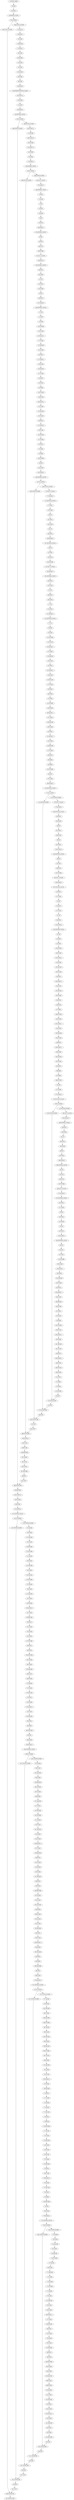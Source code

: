 digraph{
"3:SYNTH_START" -> "3:ILOAD";
"3:ILOAD" -> "5:ALOAD_0";
"5:ALOAD_0" -> "6:GETFIELD_QUICK";
"6:GETFIELD_QUICK" -> "9:IF_ICMPGE";
"9:IF_ICMPGE" -> "846:SYNTH_DUMMY";
"9:IF_ICMPGE" -> "-846:SYNTH_DUMMY";
"846:SYNTH_DUMMY" -> "846:SYNTH_PHI";
"-846:SYNTH_DUMMY" -> "12:ALOAD_0";
"12:ALOAD_0" -> "13:ALOAD_1";
"13:ALOAD_1" -> "14:ILOAD";
"14:ILOAD" -> "16:AALOAD";
"16:AALOAD" -> "17:ALOAD_2";
"17:ALOAD_2" -> "18:ILOAD";
"18:ILOAD" -> "20:AALOAD";
"20:AALOAD" -> "21:ALOAD";
"21:ALOAD" -> "23:ILOAD";
"23:ILOAD" -> "25:AALOAD";
"25:AALOAD" -> "26:ALOAD";
"26:ALOAD" -> "28:ILOAD";
"28:ILOAD" -> "30:AALOAD";
"30:AALOAD" -> "31:INVOKENONVIRTUAL_QUICK";
"31:INVOKENONVIRTUAL_QUICK" -> "34:ICONST_0";
"34:ICONST_0" -> "35:ISTORE";
"35:ISTORE" -> "37:ILOAD";
"37:ILOAD" -> "39:ALOAD_0";
"39:ALOAD_0" -> "40:GETFIELD_QUICK";
"40:GETFIELD_QUICK" -> "43:IF_ICMPGE";
"43:IF_ICMPGE" -> "880:SYNTH_DUMMY";
"43:IF_ICMPGE" -> "-880:SYNTH_DUMMY";
"880:SYNTH_DUMMY" -> "880:SYNTH_PHI";
"-880:SYNTH_DUMMY" -> "46:FCONST_0";
"46:FCONST_0" -> "47:FSTORE";
"504:RETURN" -> "505:ICONST_0";
"505:ICONST_0" -> "506:ISTORE";
"506:ISTORE" -> "508:ILOAD";
"508:ILOAD" -> "510:ALOAD_0";
"510:ALOAD_0" -> "511:GETFIELD_QUICK";
"511:GETFIELD_QUICK" -> "514:IF_ICMPGE";
"514:IF_ICMPGE" -> "1351:SYNTH_DUMMY";
"514:IF_ICMPGE" -> "-1351:SYNTH_DUMMY";
"1351:SYNTH_DUMMY" -> "1351:SYNTH_PHI";
"-1351:SYNTH_DUMMY" -> "517:ALOAD";
"517:ALOAD" -> "519:ILOAD";
"834:IINC" -> "837:GOTO";
"837:GOTO" -> "846:SYNTH_PHI";
"519:ILOAD" -> "521:AALOAD";
"521:AALOAD" -> "522:ILOAD";
"522:ILOAD" -> "524:FALOAD";
"524:FALOAD" -> "525:FSTORE";
"525:FSTORE" -> "527:ALOAD";
"527:ALOAD" -> "529:ILOAD";
"529:ILOAD" -> "531:AALOAD";
"531:AALOAD" -> "532:ILOAD";
"532:ILOAD" -> "534:FALOAD";
"534:FALOAD" -> "535:FSTORE";
"535:FSTORE" -> "537:ALOAD";
"537:ALOAD" -> "539:ILOAD";
"539:ILOAD" -> "541:AALOAD";
"541:AALOAD" -> "542:ILOAD";
"542:ILOAD" -> "544:FLOAD";
"544:FLOAD" -> "546:ALOAD_3";
"546:ALOAD_3" -> "547:ILOAD";
"547:ILOAD" -> "549:FALOAD";
"549:FALOAD" -> "550:FMUL";
"550:FMUL" -> "551:FLOAD";
"551:FLOAD" -> "553:ALOAD";
"553:ALOAD" -> "555:ILOAD";
"555:ILOAD" -> "557:FALOAD";
"557:FALOAD" -> "558:FMUL";
"558:FMUL" -> "559:FSUB";
"559:FSUB" -> "560:FASTORE";
"560:FASTORE" -> "561:ALOAD";
"561:ALOAD" -> "563:ILOAD";
"563:ILOAD" -> "565:AALOAD";
"565:AALOAD" -> "566:ILOAD";
"566:ILOAD" -> "568:FLOAD";
"568:FLOAD" -> "570:ALOAD";
"570:ALOAD" -> "572:ILOAD";
"572:ILOAD" -> "574:FALOAD";
"574:FALOAD" -> "575:FMUL";
"575:FMUL" -> "576:FLOAD";
"576:FLOAD" -> "578:ALOAD_3";
"578:ALOAD_3" -> "579:ILOAD";
"579:ILOAD" -> "581:FALOAD";
"581:FALOAD" -> "582:FMUL";
"582:FMUL" -> "583:FADD";
"583:FADD" -> "584:FASTORE";
"584:FASTORE" -> "585:IINC";
"585:IINC" -> "588:ILOAD";
"588:ILOAD" -> "590:ALOAD_0";
"590:ALOAD_0" -> "591:GETFIELD_QUICK";
"591:GETFIELD_QUICK" -> "594:IF_ICMPGE";
"594:IF_ICMPGE" -> "1431:SYNTH_DUMMY";
"594:IF_ICMPGE" -> "-1431:SYNTH_DUMMY";
"1431:SYNTH_DUMMY" -> "1431:SYNTH_PHI";
"-1431:SYNTH_DUMMY" -> "597:ALOAD";
"597:ALOAD" -> "599:ILOAD";
"830:NOP" -> "831:GOTO";
"831:GOTO" -> "1351:SYNTH_PHI";
"599:ILOAD" -> "601:AALOAD";
"601:AALOAD" -> "602:ILOAD";
"602:ILOAD" -> "604:FALOAD";
"604:FALOAD" -> "605:FSTORE";
"605:FSTORE" -> "607:ALOAD";
"607:ALOAD" -> "609:ILOAD";
"609:ILOAD" -> "611:AALOAD";
"611:AALOAD" -> "612:ILOAD";
"612:ILOAD" -> "614:FALOAD";
"614:FALOAD" -> "615:FSTORE";
"615:FSTORE" -> "617:ALOAD";
"617:ALOAD" -> "619:ILOAD";
"619:ILOAD" -> "621:AALOAD";
"621:AALOAD" -> "622:ILOAD";
"622:ILOAD" -> "624:FLOAD";
"624:FLOAD" -> "626:ALOAD_3";
"626:ALOAD_3" -> "627:ILOAD";
"627:ILOAD" -> "629:FALOAD";
"629:FALOAD" -> "630:FMUL";
"630:FMUL" -> "631:FLOAD";
"631:FLOAD" -> "633:ALOAD";
"633:ALOAD" -> "635:ILOAD";
"635:ILOAD" -> "637:FALOAD";
"637:FALOAD" -> "638:FMUL";
"638:FMUL" -> "639:FSUB";
"639:FSUB" -> "640:FASTORE";
"640:FASTORE" -> "641:ALOAD";
"641:ALOAD" -> "643:ILOAD";
"643:ILOAD" -> "645:AALOAD";
"645:AALOAD" -> "646:ILOAD";
"646:ILOAD" -> "648:FLOAD";
"648:FLOAD" -> "650:ALOAD";
"650:ALOAD" -> "652:ILOAD";
"652:ILOAD" -> "654:FALOAD";
"654:FALOAD" -> "655:FMUL";
"655:FMUL" -> "656:FLOAD";
"656:FLOAD" -> "658:ALOAD_3";
"658:ALOAD_3" -> "659:ILOAD";
"659:ILOAD" -> "661:FALOAD";
"661:FALOAD" -> "662:FMUL";
"662:FMUL" -> "663:FADD";
"663:FADD" -> "664:FASTORE";
"664:FASTORE" -> "665:IINC";
"665:IINC" -> "668:ILOAD";
"668:ILOAD" -> "670:ALOAD_0";
"670:ALOAD_0" -> "671:GETFIELD_QUICK";
"671:GETFIELD_QUICK" -> "674:IF_ICMPGE";
"674:IF_ICMPGE" -> "1511:SYNTH_DUMMY";
"674:IF_ICMPGE" -> "-1511:SYNTH_DUMMY";
"1511:SYNTH_DUMMY" -> "1511:SYNTH_PHI";
"-1511:SYNTH_DUMMY" -> "677:ALOAD";
"677:ALOAD" -> "679:ILOAD";
"829:NOP" -> "1431:SYNTH_PHI";
"679:ILOAD" -> "681:AALOAD";
"681:AALOAD" -> "682:ILOAD";
"682:ILOAD" -> "684:FALOAD";
"684:FALOAD" -> "685:FSTORE";
"685:FSTORE" -> "687:ALOAD";
"687:ALOAD" -> "689:ILOAD";
"689:ILOAD" -> "691:AALOAD";
"691:AALOAD" -> "692:ILOAD";
"692:ILOAD" -> "694:FALOAD";
"694:FALOAD" -> "695:FSTORE";
"695:FSTORE" -> "697:ALOAD";
"697:ALOAD" -> "699:ILOAD";
"699:ILOAD" -> "701:AALOAD";
"701:AALOAD" -> "702:ILOAD";
"702:ILOAD" -> "704:FLOAD";
"704:FLOAD" -> "706:ALOAD_3";
"706:ALOAD_3" -> "707:ILOAD";
"707:ILOAD" -> "709:FALOAD";
"709:FALOAD" -> "710:FMUL";
"710:FMUL" -> "711:FLOAD";
"711:FLOAD" -> "713:ALOAD";
"713:ALOAD" -> "715:ILOAD";
"715:ILOAD" -> "717:FALOAD";
"717:FALOAD" -> "718:FMUL";
"718:FMUL" -> "719:FSUB";
"719:FSUB" -> "720:FASTORE";
"720:FASTORE" -> "721:ALOAD";
"721:ALOAD" -> "723:ILOAD";
"723:ILOAD" -> "725:AALOAD";
"725:AALOAD" -> "726:ILOAD";
"726:ILOAD" -> "728:FLOAD";
"728:FLOAD" -> "730:ALOAD";
"730:ALOAD" -> "732:ILOAD";
"732:ILOAD" -> "734:FALOAD";
"734:FALOAD" -> "735:FMUL";
"735:FMUL" -> "736:FLOAD";
"736:FLOAD" -> "738:ALOAD_3";
"738:ALOAD_3" -> "739:ILOAD";
"739:ILOAD" -> "741:FALOAD";
"741:FALOAD" -> "742:FMUL";
"742:FMUL" -> "743:FADD";
"743:FADD" -> "744:FASTORE";
"744:FASTORE" -> "745:IINC";
"745:IINC" -> "748:ILOAD";
"748:ILOAD" -> "750:ALOAD_0";
"750:ALOAD_0" -> "751:GETFIELD_QUICK";
"751:GETFIELD_QUICK" -> "754:IF_ICMPGE";
"754:IF_ICMPGE" -> "1591:SYNTH_DUMMY";
"754:IF_ICMPGE" -> "-1591:SYNTH_DUMMY";
"1591:SYNTH_DUMMY" -> "1591:SYNTH_PHI";
"-1591:SYNTH_DUMMY" -> "757:ALOAD";
"757:ALOAD" -> "759:ILOAD";
"828:NOP" -> "1511:SYNTH_PHI";
"759:ILOAD" -> "761:AALOAD";
"761:AALOAD" -> "762:ILOAD";
"762:ILOAD" -> "764:FALOAD";
"764:FALOAD" -> "765:FSTORE";
"765:FSTORE" -> "767:ALOAD";
"767:ALOAD" -> "769:ILOAD";
"769:ILOAD" -> "771:AALOAD";
"771:AALOAD" -> "772:ILOAD";
"772:ILOAD" -> "774:FALOAD";
"774:FALOAD" -> "775:FSTORE";
"775:FSTORE" -> "777:ALOAD";
"777:ALOAD" -> "779:ILOAD";
"779:ILOAD" -> "781:AALOAD";
"781:AALOAD" -> "782:ILOAD";
"782:ILOAD" -> "784:FLOAD";
"784:FLOAD" -> "786:ALOAD_3";
"786:ALOAD_3" -> "787:ILOAD";
"787:ILOAD" -> "789:FALOAD";
"789:FALOAD" -> "790:FMUL";
"790:FMUL" -> "791:FLOAD";
"791:FLOAD" -> "793:ALOAD";
"793:ALOAD" -> "795:ILOAD";
"795:ILOAD" -> "797:FALOAD";
"797:FALOAD" -> "798:FMUL";
"798:FMUL" -> "799:FSUB";
"799:FSUB" -> "800:FASTORE";
"800:FASTORE" -> "801:ALOAD";
"801:ALOAD" -> "803:ILOAD";
"803:ILOAD" -> "805:AALOAD";
"805:AALOAD" -> "806:ILOAD";
"806:ILOAD" -> "808:FLOAD";
"808:FLOAD" -> "810:ALOAD";
"810:ALOAD" -> "812:ILOAD";
"812:ILOAD" -> "814:FALOAD";
"814:FALOAD" -> "815:FMUL";
"815:FMUL" -> "816:FLOAD";
"816:FLOAD" -> "818:ALOAD_3";
"818:ALOAD_3" -> "819:ILOAD";
"819:ILOAD" -> "821:FALOAD";
"821:FALOAD" -> "822:FMUL";
"822:FMUL" -> "823:FADD";
"823:FADD" -> "824:FASTORE";
"824:FASTORE" -> "825:IINC";
"825:IINC" -> "1591:SYNTH_PHI";
"47:FSTORE" -> "49:FCONST_0";
"49:FCONST_0" -> "50:FSTORE";
"50:FSTORE" -> "52:ICONST_0";
"52:ICONST_0" -> "53:ISTORE";
"53:ISTORE" -> "55:ILOAD";
"55:ILOAD" -> "57:ALOAD_0";
"57:ALOAD_0" -> "58:GETFIELD_QUICK";
"58:GETFIELD_QUICK" -> "61:IF_ICMPGE";
"61:IF_ICMPGE" -> "898:SYNTH_DUMMY";
"61:IF_ICMPGE" -> "-898:SYNTH_DUMMY";
"898:SYNTH_DUMMY" -> "898:SYNTH_PHI";
"-898:SYNTH_DUMMY" -> "64:LDC_W_QUICK";
"64:LDC_W_QUICK" -> "67:ALOAD_0";
"485:ALOAD_3" -> "486:ILOAD";
"486:ILOAD" -> "488:FLOAD";
"488:FLOAD" -> "490:FASTORE";
"490:FASTORE" -> "491:ALOAD";
"491:ALOAD" -> "493:ILOAD";
"493:ILOAD" -> "495:FLOAD";
"495:FLOAD" -> "497:FASTORE";
"497:FASTORE" -> "498:IINC";
"498:IINC" -> "501:GOTO";
"501:GOTO" -> "880:SYNTH_PHI";
"67:ALOAD_0" -> "68:GETFIELD_QUICK";
"68:GETFIELD_QUICK" -> "71:FMUL";
"71:FMUL" -> "72:ILOAD";
"72:ILOAD" -> "74:I2F";
"74:I2F" -> "75:FMUL";
"75:FMUL" -> "76:ILOAD";
"76:ILOAD" -> "78:I2F";
"78:I2F" -> "79:FMUL";
"79:FMUL" -> "80:ALOAD_0";
"80:ALOAD_0" -> "81:GETFIELD_QUICK";
"81:GETFIELD_QUICK" -> "84:I2F";
"84:I2F" -> "85:FDIV";
"85:FDIV" -> "86:FCOS";
"86:FCOS" -> "89:FSTORE";
"89:FSTORE" -> "91:LDC_W_QUICK";
"91:LDC_W_QUICK" -> "94:ALOAD_0";
"94:ALOAD_0" -> "95:GETFIELD_QUICK";
"95:GETFIELD_QUICK" -> "98:FMUL";
"98:FMUL" -> "99:ILOAD";
"99:ILOAD" -> "101:I2F";
"101:I2F" -> "102:FMUL";
"102:FMUL" -> "103:ILOAD";
"103:ILOAD" -> "105:I2F";
"105:I2F" -> "106:FMUL";
"106:FMUL" -> "107:ALOAD_0";
"107:ALOAD_0" -> "108:GETFIELD_QUICK";
"108:GETFIELD_QUICK" -> "111:I2F";
"111:I2F" -> "112:FDIV";
"112:FDIV" -> "113:FSIN";
"113:FSIN" -> "116:FSTORE";
"116:FSTORE" -> "118:FLOAD";
"118:FLOAD" -> "120:ALOAD_1";
"120:ALOAD_1" -> "121:ILOAD";
"121:ILOAD" -> "123:FALOAD";
"123:FALOAD" -> "124:FLOAD";
"124:FLOAD" -> "126:FMUL";
"126:FMUL" -> "127:ALOAD_2";
"127:ALOAD_2" -> "128:ILOAD";
"128:ILOAD" -> "130:FALOAD";
"130:FALOAD" -> "131:FLOAD";
"131:FLOAD" -> "133:FMUL";
"133:FMUL" -> "134:FSUB";
"134:FSUB" -> "135:FADD";
"135:FADD" -> "136:FSTORE";
"136:FSTORE" -> "138:FLOAD";
"138:FLOAD" -> "140:ALOAD_1";
"140:ALOAD_1" -> "141:ILOAD";
"141:ILOAD" -> "143:FALOAD";
"143:FALOAD" -> "144:FLOAD";
"144:FLOAD" -> "146:FMUL";
"146:FMUL" -> "147:ALOAD_2";
"147:ALOAD_2" -> "148:ILOAD";
"148:ILOAD" -> "150:FALOAD";
"150:FALOAD" -> "151:FLOAD";
"151:FLOAD" -> "153:FMUL";
"153:FMUL" -> "154:FADD";
"154:FADD" -> "155:FADD";
"155:FADD" -> "156:FSTORE";
"156:FSTORE" -> "158:IINC";
"158:IINC" -> "161:ILOAD";
"161:ILOAD" -> "163:ALOAD_0";
"163:ALOAD_0" -> "164:GETFIELD_QUICK";
"164:GETFIELD_QUICK" -> "167:IF_ICMPGE";
"167:IF_ICMPGE" -> "1004:SYNTH_DUMMY";
"167:IF_ICMPGE" -> "-1004:SYNTH_DUMMY";
"1004:SYNTH_DUMMY" -> "1004:SYNTH_PHI";
"-1004:SYNTH_DUMMY" -> "170:LDC_W_QUICK";
"170:LDC_W_QUICK" -> "173:ALOAD_0";
"481:NOP" -> "482:GOTO";
"482:GOTO" -> "898:SYNTH_PHI";
"173:ALOAD_0" -> "174:GETFIELD_QUICK";
"174:GETFIELD_QUICK" -> "177:FMUL";
"177:FMUL" -> "178:ILOAD";
"178:ILOAD" -> "180:I2F";
"180:I2F" -> "181:FMUL";
"181:FMUL" -> "182:ILOAD";
"182:ILOAD" -> "184:I2F";
"184:I2F" -> "185:FMUL";
"185:FMUL" -> "186:ALOAD_0";
"186:ALOAD_0" -> "187:GETFIELD_QUICK";
"187:GETFIELD_QUICK" -> "190:I2F";
"190:I2F" -> "191:FDIV";
"191:FDIV" -> "192:FCOS";
"192:FCOS" -> "195:FSTORE";
"195:FSTORE" -> "197:LDC_W_QUICK";
"197:LDC_W_QUICK" -> "200:ALOAD_0";
"200:ALOAD_0" -> "201:GETFIELD_QUICK";
"201:GETFIELD_QUICK" -> "204:FMUL";
"204:FMUL" -> "205:ILOAD";
"205:ILOAD" -> "207:I2F";
"207:I2F" -> "208:FMUL";
"208:FMUL" -> "209:ILOAD";
"209:ILOAD" -> "211:I2F";
"211:I2F" -> "212:FMUL";
"212:FMUL" -> "213:ALOAD_0";
"213:ALOAD_0" -> "214:GETFIELD_QUICK";
"214:GETFIELD_QUICK" -> "217:I2F";
"217:I2F" -> "218:FDIV";
"218:FDIV" -> "219:FSIN";
"219:FSIN" -> "222:FSTORE";
"222:FSTORE" -> "224:FLOAD";
"224:FLOAD" -> "226:ALOAD_1";
"226:ALOAD_1" -> "227:ILOAD";
"227:ILOAD" -> "229:FALOAD";
"229:FALOAD" -> "230:FLOAD";
"230:FLOAD" -> "232:FMUL";
"232:FMUL" -> "233:ALOAD_2";
"233:ALOAD_2" -> "234:ILOAD";
"234:ILOAD" -> "236:FALOAD";
"236:FALOAD" -> "237:FLOAD";
"237:FLOAD" -> "239:FMUL";
"239:FMUL" -> "240:FSUB";
"240:FSUB" -> "241:FADD";
"241:FADD" -> "242:FSTORE";
"242:FSTORE" -> "244:FLOAD";
"244:FLOAD" -> "246:ALOAD_1";
"246:ALOAD_1" -> "247:ILOAD";
"247:ILOAD" -> "249:FALOAD";
"249:FALOAD" -> "250:FLOAD";
"250:FLOAD" -> "252:FMUL";
"252:FMUL" -> "253:ALOAD_2";
"253:ALOAD_2" -> "254:ILOAD";
"254:ILOAD" -> "256:FALOAD";
"256:FALOAD" -> "257:FLOAD";
"257:FLOAD" -> "259:FMUL";
"259:FMUL" -> "260:FADD";
"260:FADD" -> "261:FADD";
"261:FADD" -> "262:FSTORE";
"262:FSTORE" -> "264:IINC";
"264:IINC" -> "267:ILOAD";
"267:ILOAD" -> "269:ALOAD_0";
"269:ALOAD_0" -> "270:GETFIELD_QUICK";
"270:GETFIELD_QUICK" -> "273:IF_ICMPGE";
"273:IF_ICMPGE" -> "1110:SYNTH_DUMMY";
"273:IF_ICMPGE" -> "-1110:SYNTH_DUMMY";
"1110:SYNTH_DUMMY" -> "1110:SYNTH_PHI";
"-1110:SYNTH_DUMMY" -> "276:LDC_W_QUICK";
"276:LDC_W_QUICK" -> "279:ALOAD_0";
"480:NOP" -> "1004:SYNTH_PHI";
"279:ALOAD_0" -> "280:GETFIELD_QUICK";
"280:GETFIELD_QUICK" -> "283:FMUL";
"283:FMUL" -> "284:ILOAD";
"284:ILOAD" -> "286:I2F";
"286:I2F" -> "287:FMUL";
"287:FMUL" -> "288:ILOAD";
"288:ILOAD" -> "290:I2F";
"290:I2F" -> "291:FMUL";
"291:FMUL" -> "292:ALOAD_0";
"292:ALOAD_0" -> "293:GETFIELD_QUICK";
"293:GETFIELD_QUICK" -> "296:I2F";
"296:I2F" -> "297:FDIV";
"297:FDIV" -> "298:FCOS";
"298:FCOS" -> "301:FSTORE";
"301:FSTORE" -> "303:LDC_W_QUICK";
"303:LDC_W_QUICK" -> "306:ALOAD_0";
"306:ALOAD_0" -> "307:GETFIELD_QUICK";
"307:GETFIELD_QUICK" -> "310:FMUL";
"310:FMUL" -> "311:ILOAD";
"311:ILOAD" -> "313:I2F";
"313:I2F" -> "314:FMUL";
"314:FMUL" -> "315:ILOAD";
"315:ILOAD" -> "317:I2F";
"317:I2F" -> "318:FMUL";
"318:FMUL" -> "319:ALOAD_0";
"319:ALOAD_0" -> "320:GETFIELD_QUICK";
"320:GETFIELD_QUICK" -> "323:I2F";
"323:I2F" -> "324:FDIV";
"324:FDIV" -> "325:FSIN";
"325:FSIN" -> "328:FSTORE";
"328:FSTORE" -> "330:FLOAD";
"330:FLOAD" -> "332:ALOAD_1";
"332:ALOAD_1" -> "333:ILOAD";
"333:ILOAD" -> "335:FALOAD";
"335:FALOAD" -> "336:FLOAD";
"336:FLOAD" -> "338:FMUL";
"338:FMUL" -> "339:ALOAD_2";
"339:ALOAD_2" -> "340:ILOAD";
"340:ILOAD" -> "342:FALOAD";
"342:FALOAD" -> "343:FLOAD";
"343:FLOAD" -> "345:FMUL";
"345:FMUL" -> "346:FSUB";
"346:FSUB" -> "347:FADD";
"347:FADD" -> "348:FSTORE";
"348:FSTORE" -> "350:FLOAD";
"350:FLOAD" -> "352:ALOAD_1";
"352:ALOAD_1" -> "353:ILOAD";
"353:ILOAD" -> "355:FALOAD";
"355:FALOAD" -> "356:FLOAD";
"356:FLOAD" -> "358:FMUL";
"358:FMUL" -> "359:ALOAD_2";
"359:ALOAD_2" -> "360:ILOAD";
"360:ILOAD" -> "362:FALOAD";
"362:FALOAD" -> "363:FLOAD";
"363:FLOAD" -> "365:FMUL";
"365:FMUL" -> "366:FADD";
"366:FADD" -> "367:FADD";
"367:FADD" -> "368:FSTORE";
"368:FSTORE" -> "370:IINC";
"370:IINC" -> "373:ILOAD";
"373:ILOAD" -> "375:ALOAD_0";
"375:ALOAD_0" -> "376:GETFIELD_QUICK";
"376:GETFIELD_QUICK" -> "379:IF_ICMPGE";
"379:IF_ICMPGE" -> "1216:SYNTH_DUMMY";
"379:IF_ICMPGE" -> "-1216:SYNTH_DUMMY";
"1216:SYNTH_DUMMY" -> "1216:SYNTH_PHI";
"-1216:SYNTH_DUMMY" -> "382:LDC_W_QUICK";
"382:LDC_W_QUICK" -> "385:ALOAD_0";
"479:NOP" -> "1110:SYNTH_PHI";
"385:ALOAD_0" -> "386:GETFIELD_QUICK";
"386:GETFIELD_QUICK" -> "389:FMUL";
"389:FMUL" -> "390:ILOAD";
"390:ILOAD" -> "392:I2F";
"392:I2F" -> "393:FMUL";
"393:FMUL" -> "394:ILOAD";
"394:ILOAD" -> "396:I2F";
"396:I2F" -> "397:FMUL";
"397:FMUL" -> "398:ALOAD_0";
"398:ALOAD_0" -> "399:GETFIELD_QUICK";
"399:GETFIELD_QUICK" -> "402:I2F";
"402:I2F" -> "403:FDIV";
"403:FDIV" -> "404:FCOS";
"404:FCOS" -> "407:FSTORE";
"407:FSTORE" -> "409:LDC_W_QUICK";
"409:LDC_W_QUICK" -> "412:ALOAD_0";
"412:ALOAD_0" -> "413:GETFIELD_QUICK";
"413:GETFIELD_QUICK" -> "416:FMUL";
"416:FMUL" -> "417:ILOAD";
"417:ILOAD" -> "419:I2F";
"419:I2F" -> "420:FMUL";
"420:FMUL" -> "421:ILOAD";
"421:ILOAD" -> "423:I2F";
"423:I2F" -> "424:FMUL";
"424:FMUL" -> "425:ALOAD_0";
"425:ALOAD_0" -> "426:GETFIELD_QUICK";
"426:GETFIELD_QUICK" -> "429:I2F";
"429:I2F" -> "430:FDIV";
"430:FDIV" -> "431:FSIN";
"431:FSIN" -> "434:FSTORE";
"434:FSTORE" -> "436:FLOAD";
"436:FLOAD" -> "438:ALOAD_1";
"438:ALOAD_1" -> "439:ILOAD";
"439:ILOAD" -> "441:FALOAD";
"441:FALOAD" -> "442:FLOAD";
"442:FLOAD" -> "444:FMUL";
"444:FMUL" -> "445:ALOAD_2";
"445:ALOAD_2" -> "446:ILOAD";
"446:ILOAD" -> "448:FALOAD";
"448:FALOAD" -> "449:FLOAD";
"449:FLOAD" -> "451:FMUL";
"451:FMUL" -> "452:FSUB";
"452:FSUB" -> "453:FADD";
"453:FADD" -> "454:FSTORE";
"454:FSTORE" -> "456:FLOAD";
"456:FLOAD" -> "458:ALOAD_1";
"458:ALOAD_1" -> "459:ILOAD";
"459:ILOAD" -> "461:FALOAD";
"461:FALOAD" -> "462:FLOAD";
"462:FLOAD" -> "464:FMUL";
"464:FMUL" -> "465:ALOAD_2";
"465:ALOAD_2" -> "466:ILOAD";
"466:ILOAD" -> "468:FALOAD";
"468:FALOAD" -> "469:FLOAD";
"469:FLOAD" -> "471:FMUL";
"471:FMUL" -> "472:FADD";
"472:FADD" -> "473:FADD";
"473:FADD" -> "474:FSTORE";
"474:FSTORE" -> "476:IINC";
"476:IINC" -> "1216:SYNTH_PHI";
"1216:SYNTH_PHI" -> "479:NOP";
"1110:SYNTH_PHI" -> "480:NOP";
"1004:SYNTH_PHI" -> "481:NOP";
"898:SYNTH_PHI" -> "485:ALOAD_3";
"880:SYNTH_PHI" -> "504:RETURN";
"1591:SYNTH_PHI" -> "828:NOP";
"1511:SYNTH_PHI" -> "829:NOP";
"1431:SYNTH_PHI" -> "830:NOP";
"1351:SYNTH_PHI" -> "834:IINC";
"846:SYNTH_PHI" -> "837:SYNTH_STOP";
}